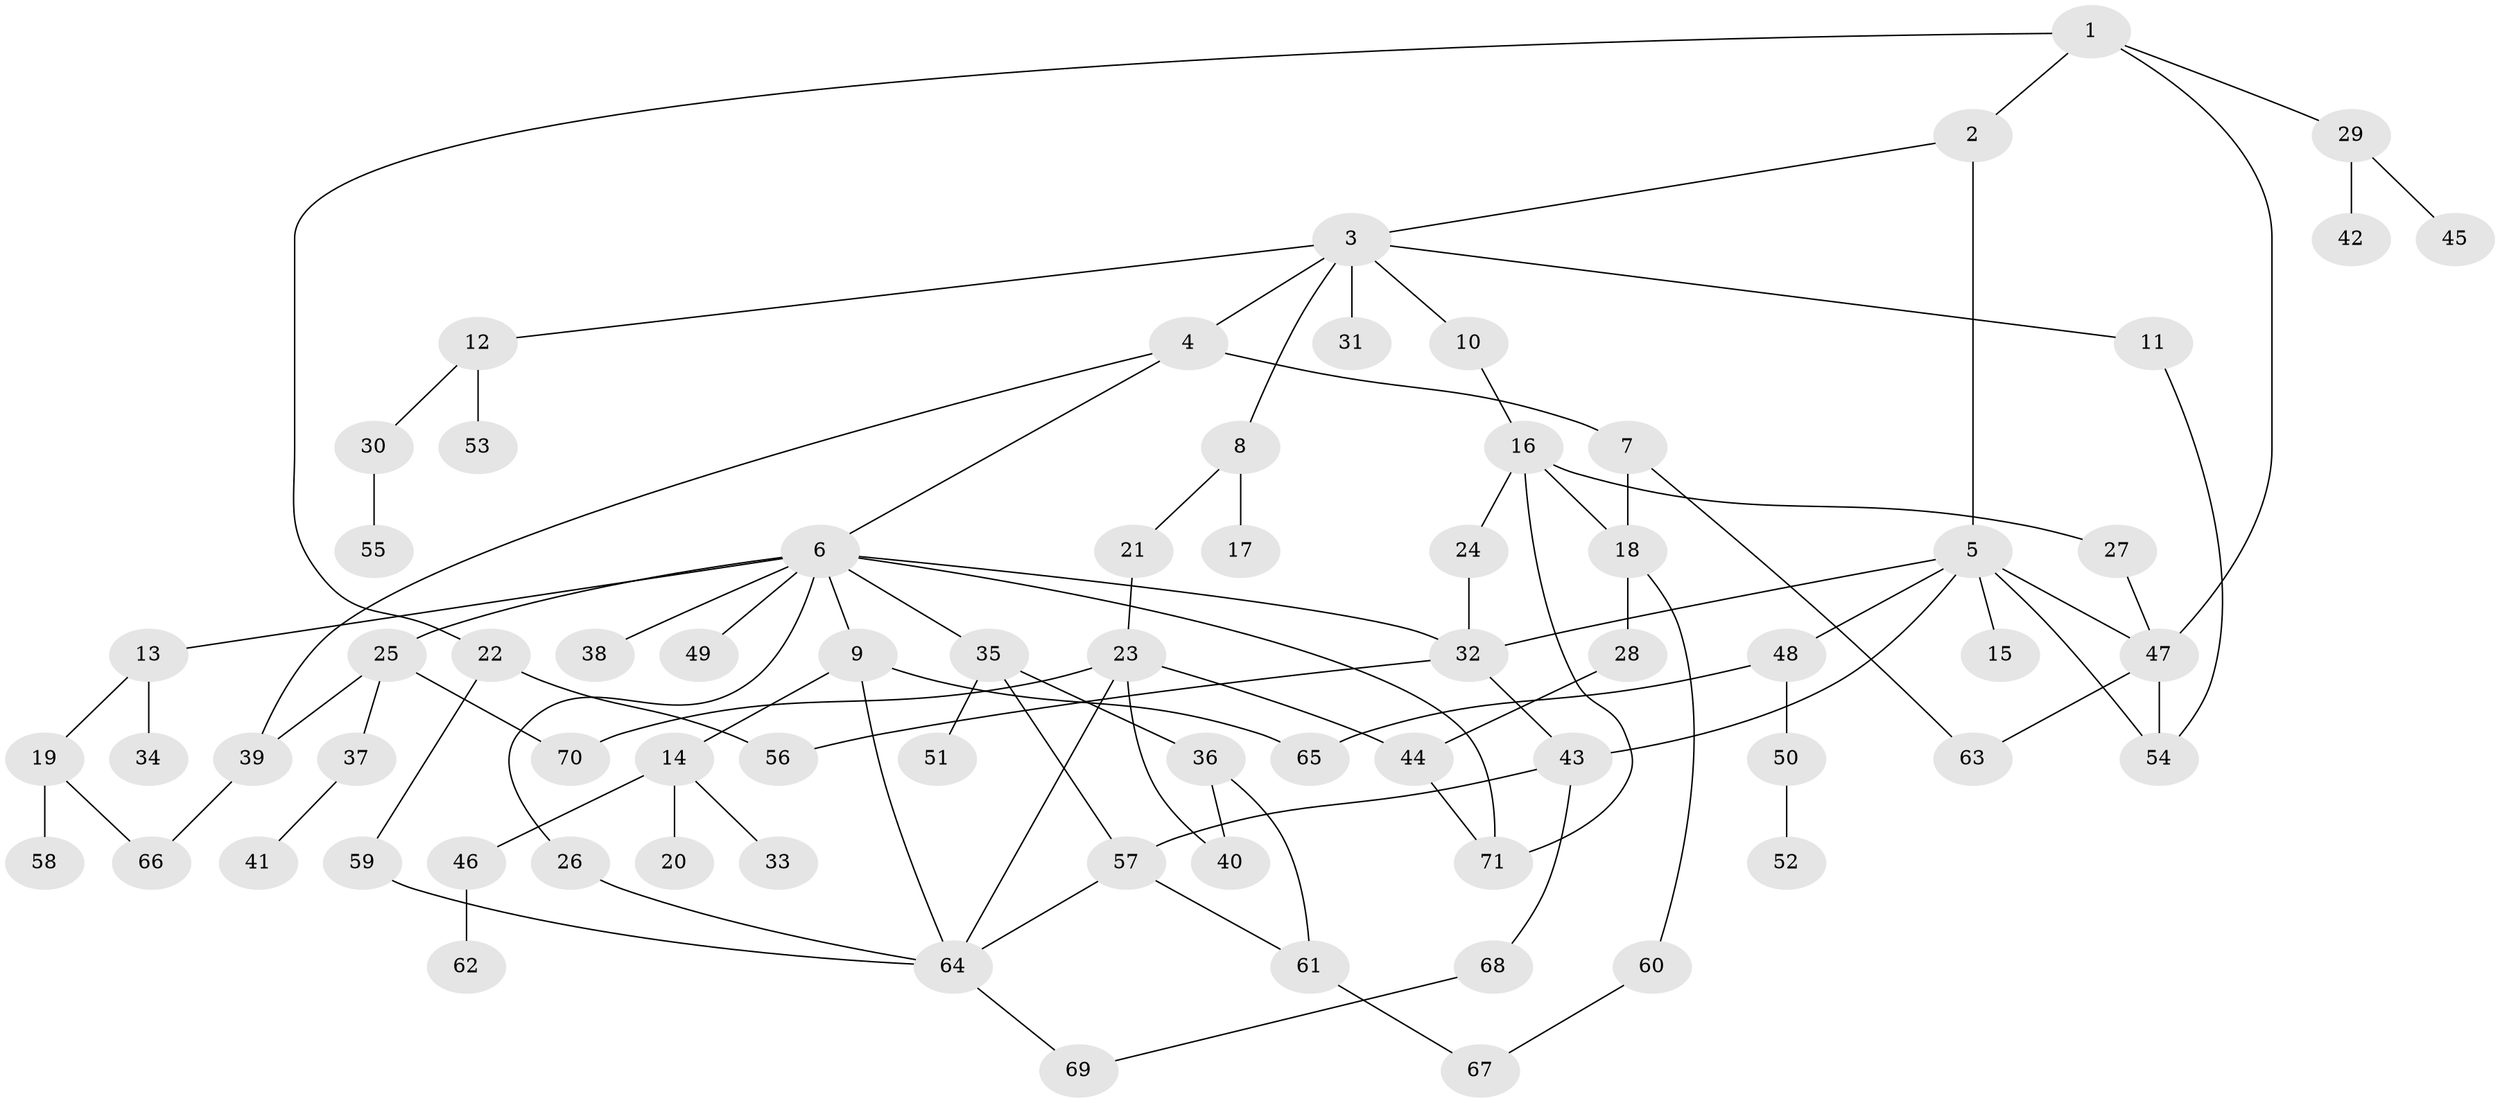 // original degree distribution, {4: 0.09859154929577464, 3: 0.23943661971830985, 8: 0.007042253521126761, 5: 0.04225352112676056, 2: 0.24647887323943662, 7: 0.007042253521126761, 6: 0.014084507042253521, 1: 0.34507042253521125}
// Generated by graph-tools (version 1.1) at 2025/49/03/04/25 22:49:11]
// undirected, 71 vertices, 96 edges
graph export_dot {
  node [color=gray90,style=filled];
  1;
  2;
  3;
  4;
  5;
  6;
  7;
  8;
  9;
  10;
  11;
  12;
  13;
  14;
  15;
  16;
  17;
  18;
  19;
  20;
  21;
  22;
  23;
  24;
  25;
  26;
  27;
  28;
  29;
  30;
  31;
  32;
  33;
  34;
  35;
  36;
  37;
  38;
  39;
  40;
  41;
  42;
  43;
  44;
  45;
  46;
  47;
  48;
  49;
  50;
  51;
  52;
  53;
  54;
  55;
  56;
  57;
  58;
  59;
  60;
  61;
  62;
  63;
  64;
  65;
  66;
  67;
  68;
  69;
  70;
  71;
  1 -- 2 [weight=1.0];
  1 -- 22 [weight=1.0];
  1 -- 29 [weight=1.0];
  1 -- 47 [weight=1.0];
  2 -- 3 [weight=1.0];
  2 -- 5 [weight=1.0];
  3 -- 4 [weight=1.0];
  3 -- 8 [weight=1.0];
  3 -- 10 [weight=1.0];
  3 -- 11 [weight=1.0];
  3 -- 12 [weight=1.0];
  3 -- 31 [weight=1.0];
  4 -- 6 [weight=1.0];
  4 -- 7 [weight=1.0];
  4 -- 39 [weight=1.0];
  5 -- 15 [weight=1.0];
  5 -- 32 [weight=1.0];
  5 -- 43 [weight=1.0];
  5 -- 47 [weight=1.0];
  5 -- 48 [weight=1.0];
  5 -- 54 [weight=1.0];
  6 -- 9 [weight=1.0];
  6 -- 13 [weight=1.0];
  6 -- 25 [weight=1.0];
  6 -- 26 [weight=1.0];
  6 -- 32 [weight=1.0];
  6 -- 35 [weight=1.0];
  6 -- 38 [weight=1.0];
  6 -- 49 [weight=1.0];
  6 -- 71 [weight=1.0];
  7 -- 18 [weight=2.0];
  7 -- 63 [weight=1.0];
  8 -- 17 [weight=1.0];
  8 -- 21 [weight=1.0];
  9 -- 14 [weight=1.0];
  9 -- 64 [weight=1.0];
  9 -- 65 [weight=1.0];
  10 -- 16 [weight=1.0];
  11 -- 54 [weight=1.0];
  12 -- 30 [weight=1.0];
  12 -- 53 [weight=1.0];
  13 -- 19 [weight=1.0];
  13 -- 34 [weight=1.0];
  14 -- 20 [weight=1.0];
  14 -- 33 [weight=2.0];
  14 -- 46 [weight=1.0];
  16 -- 18 [weight=1.0];
  16 -- 24 [weight=1.0];
  16 -- 27 [weight=1.0];
  16 -- 71 [weight=1.0];
  18 -- 28 [weight=2.0];
  18 -- 60 [weight=1.0];
  19 -- 58 [weight=2.0];
  19 -- 66 [weight=1.0];
  21 -- 23 [weight=1.0];
  22 -- 56 [weight=1.0];
  22 -- 59 [weight=1.0];
  23 -- 40 [weight=1.0];
  23 -- 44 [weight=1.0];
  23 -- 64 [weight=1.0];
  23 -- 70 [weight=1.0];
  24 -- 32 [weight=1.0];
  25 -- 37 [weight=1.0];
  25 -- 39 [weight=1.0];
  25 -- 70 [weight=1.0];
  26 -- 64 [weight=1.0];
  27 -- 47 [weight=1.0];
  28 -- 44 [weight=1.0];
  29 -- 42 [weight=2.0];
  29 -- 45 [weight=1.0];
  30 -- 55 [weight=1.0];
  32 -- 43 [weight=1.0];
  32 -- 56 [weight=1.0];
  35 -- 36 [weight=1.0];
  35 -- 51 [weight=1.0];
  35 -- 57 [weight=1.0];
  36 -- 40 [weight=1.0];
  36 -- 61 [weight=1.0];
  37 -- 41 [weight=1.0];
  39 -- 66 [weight=1.0];
  43 -- 57 [weight=1.0];
  43 -- 68 [weight=1.0];
  44 -- 71 [weight=1.0];
  46 -- 62 [weight=2.0];
  47 -- 54 [weight=1.0];
  47 -- 63 [weight=1.0];
  48 -- 50 [weight=1.0];
  48 -- 65 [weight=1.0];
  50 -- 52 [weight=1.0];
  57 -- 61 [weight=1.0];
  57 -- 64 [weight=1.0];
  59 -- 64 [weight=1.0];
  60 -- 67 [weight=1.0];
  61 -- 67 [weight=1.0];
  64 -- 69 [weight=1.0];
  68 -- 69 [weight=1.0];
}
